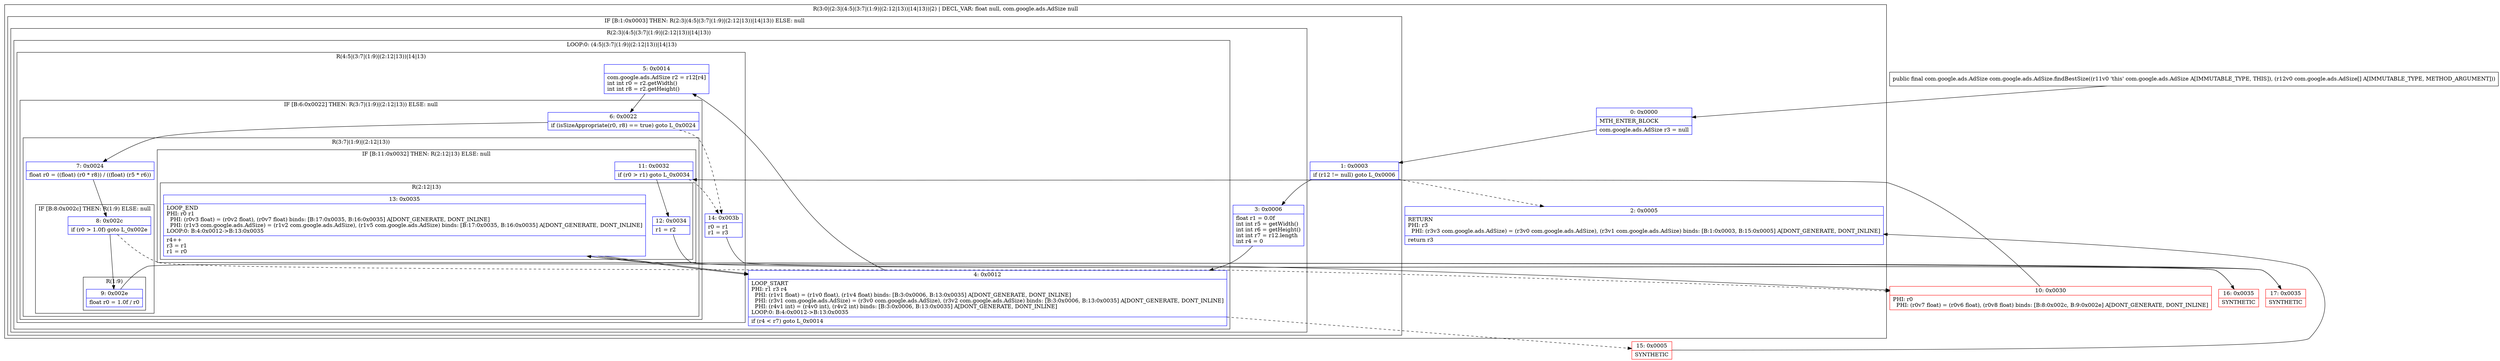 digraph "CFG forcom.google.ads.AdSize.findBestSize([Lcom\/google\/ads\/AdSize;)Lcom\/google\/ads\/AdSize;" {
subgraph cluster_Region_643265475 {
label = "R(3:0|(2:3|(4:5|(3:7|(1:9)|(2:12|13))|14|13))|2) | DECL_VAR: float null, com.google.ads.AdSize null\l";
node [shape=record,color=blue];
Node_0 [shape=record,label="{0\:\ 0x0000|MTH_ENTER_BLOCK\l|com.google.ads.AdSize r3 = null\l}"];
subgraph cluster_IfRegion_268599672 {
label = "IF [B:1:0x0003] THEN: R(2:3|(4:5|(3:7|(1:9)|(2:12|13))|14|13)) ELSE: null";
node [shape=record,color=blue];
Node_1 [shape=record,label="{1\:\ 0x0003|if (r12 != null) goto L_0x0006\l}"];
subgraph cluster_Region_2115919526 {
label = "R(2:3|(4:5|(3:7|(1:9)|(2:12|13))|14|13))";
node [shape=record,color=blue];
Node_3 [shape=record,label="{3\:\ 0x0006|float r1 = 0.0f\lint int r5 = getWidth()\lint int r6 = getHeight()\lint int r7 = r12.length\lint r4 = 0\l}"];
subgraph cluster_LoopRegion_1939394725 {
label = "LOOP:0: (4:5|(3:7|(1:9)|(2:12|13))|14|13)";
node [shape=record,color=blue];
Node_4 [shape=record,label="{4\:\ 0x0012|LOOP_START\lPHI: r1 r3 r4 \l  PHI: (r1v1 float) = (r1v0 float), (r1v4 float) binds: [B:3:0x0006, B:13:0x0035] A[DONT_GENERATE, DONT_INLINE]\l  PHI: (r3v1 com.google.ads.AdSize) = (r3v0 com.google.ads.AdSize), (r3v2 com.google.ads.AdSize) binds: [B:3:0x0006, B:13:0x0035] A[DONT_GENERATE, DONT_INLINE]\l  PHI: (r4v1 int) = (r4v0 int), (r4v2 int) binds: [B:3:0x0006, B:13:0x0035] A[DONT_GENERATE, DONT_INLINE]\lLOOP:0: B:4:0x0012\-\>B:13:0x0035\l|if (r4 \< r7) goto L_0x0014\l}"];
subgraph cluster_Region_1847962518 {
label = "R(4:5|(3:7|(1:9)|(2:12|13))|14|13)";
node [shape=record,color=blue];
Node_5 [shape=record,label="{5\:\ 0x0014|com.google.ads.AdSize r2 = r12[r4]\lint int r0 = r2.getWidth()\lint int r8 = r2.getHeight()\l}"];
subgraph cluster_IfRegion_2139048734 {
label = "IF [B:6:0x0022] THEN: R(3:7|(1:9)|(2:12|13)) ELSE: null";
node [shape=record,color=blue];
Node_6 [shape=record,label="{6\:\ 0x0022|if (isSizeAppropriate(r0, r8) == true) goto L_0x0024\l}"];
subgraph cluster_Region_815965244 {
label = "R(3:7|(1:9)|(2:12|13))";
node [shape=record,color=blue];
Node_7 [shape=record,label="{7\:\ 0x0024|float r0 = ((float) (r0 * r8)) \/ ((float) (r5 * r6))\l}"];
subgraph cluster_IfRegion_1435230369 {
label = "IF [B:8:0x002c] THEN: R(1:9) ELSE: null";
node [shape=record,color=blue];
Node_8 [shape=record,label="{8\:\ 0x002c|if (r0 \> 1.0f) goto L_0x002e\l}"];
subgraph cluster_Region_1260325815 {
label = "R(1:9)";
node [shape=record,color=blue];
Node_9 [shape=record,label="{9\:\ 0x002e|float r0 = 1.0f \/ r0\l}"];
}
}
subgraph cluster_IfRegion_1674240973 {
label = "IF [B:11:0x0032] THEN: R(2:12|13) ELSE: null";
node [shape=record,color=blue];
Node_11 [shape=record,label="{11\:\ 0x0032|if (r0 \> r1) goto L_0x0034\l}"];
subgraph cluster_Region_842801384 {
label = "R(2:12|13)";
node [shape=record,color=blue];
Node_12 [shape=record,label="{12\:\ 0x0034|r1 = r2\l}"];
Node_13 [shape=record,label="{13\:\ 0x0035|LOOP_END\lPHI: r0 r1 \l  PHI: (r0v3 float) = (r0v2 float), (r0v7 float) binds: [B:17:0x0035, B:16:0x0035] A[DONT_GENERATE, DONT_INLINE]\l  PHI: (r1v3 com.google.ads.AdSize) = (r1v2 com.google.ads.AdSize), (r1v5 com.google.ads.AdSize) binds: [B:17:0x0035, B:16:0x0035] A[DONT_GENERATE, DONT_INLINE]\lLOOP:0: B:4:0x0012\-\>B:13:0x0035\l|r4++\lr3 = r1\lr1 = r0\l}"];
}
}
}
}
Node_14 [shape=record,label="{14\:\ 0x003b|r0 = r1\lr1 = r3\l}"];
Node_13 [shape=record,label="{13\:\ 0x0035|LOOP_END\lPHI: r0 r1 \l  PHI: (r0v3 float) = (r0v2 float), (r0v7 float) binds: [B:17:0x0035, B:16:0x0035] A[DONT_GENERATE, DONT_INLINE]\l  PHI: (r1v3 com.google.ads.AdSize) = (r1v2 com.google.ads.AdSize), (r1v5 com.google.ads.AdSize) binds: [B:17:0x0035, B:16:0x0035] A[DONT_GENERATE, DONT_INLINE]\lLOOP:0: B:4:0x0012\-\>B:13:0x0035\l|r4++\lr3 = r1\lr1 = r0\l}"];
}
}
}
}
Node_2 [shape=record,label="{2\:\ 0x0005|RETURN\lPHI: r3 \l  PHI: (r3v3 com.google.ads.AdSize) = (r3v0 com.google.ads.AdSize), (r3v1 com.google.ads.AdSize) binds: [B:1:0x0003, B:15:0x0005] A[DONT_GENERATE, DONT_INLINE]\l|return r3\l}"];
}
Node_10 [shape=record,color=red,label="{10\:\ 0x0030|PHI: r0 \l  PHI: (r0v7 float) = (r0v6 float), (r0v8 float) binds: [B:8:0x002c, B:9:0x002e] A[DONT_GENERATE, DONT_INLINE]\l}"];
Node_15 [shape=record,color=red,label="{15\:\ 0x0005|SYNTHETIC\l}"];
Node_16 [shape=record,color=red,label="{16\:\ 0x0035|SYNTHETIC\l}"];
Node_17 [shape=record,color=red,label="{17\:\ 0x0035|SYNTHETIC\l}"];
MethodNode[shape=record,label="{public final com.google.ads.AdSize com.google.ads.AdSize.findBestSize((r11v0 'this' com.google.ads.AdSize A[IMMUTABLE_TYPE, THIS]), (r12v0 com.google.ads.AdSize[] A[IMMUTABLE_TYPE, METHOD_ARGUMENT])) }"];
MethodNode -> Node_0;
Node_0 -> Node_1;
Node_1 -> Node_2[style=dashed];
Node_1 -> Node_3;
Node_3 -> Node_4;
Node_4 -> Node_5;
Node_4 -> Node_15[style=dashed];
Node_5 -> Node_6;
Node_6 -> Node_7;
Node_6 -> Node_14[style=dashed];
Node_7 -> Node_8;
Node_8 -> Node_9;
Node_8 -> Node_10[style=dashed];
Node_9 -> Node_10;
Node_11 -> Node_12;
Node_11 -> Node_14[style=dashed];
Node_12 -> Node_16;
Node_13 -> Node_4;
Node_14 -> Node_17;
Node_13 -> Node_4;
Node_10 -> Node_11;
Node_15 -> Node_2;
Node_16 -> Node_13;
Node_17 -> Node_13;
}

